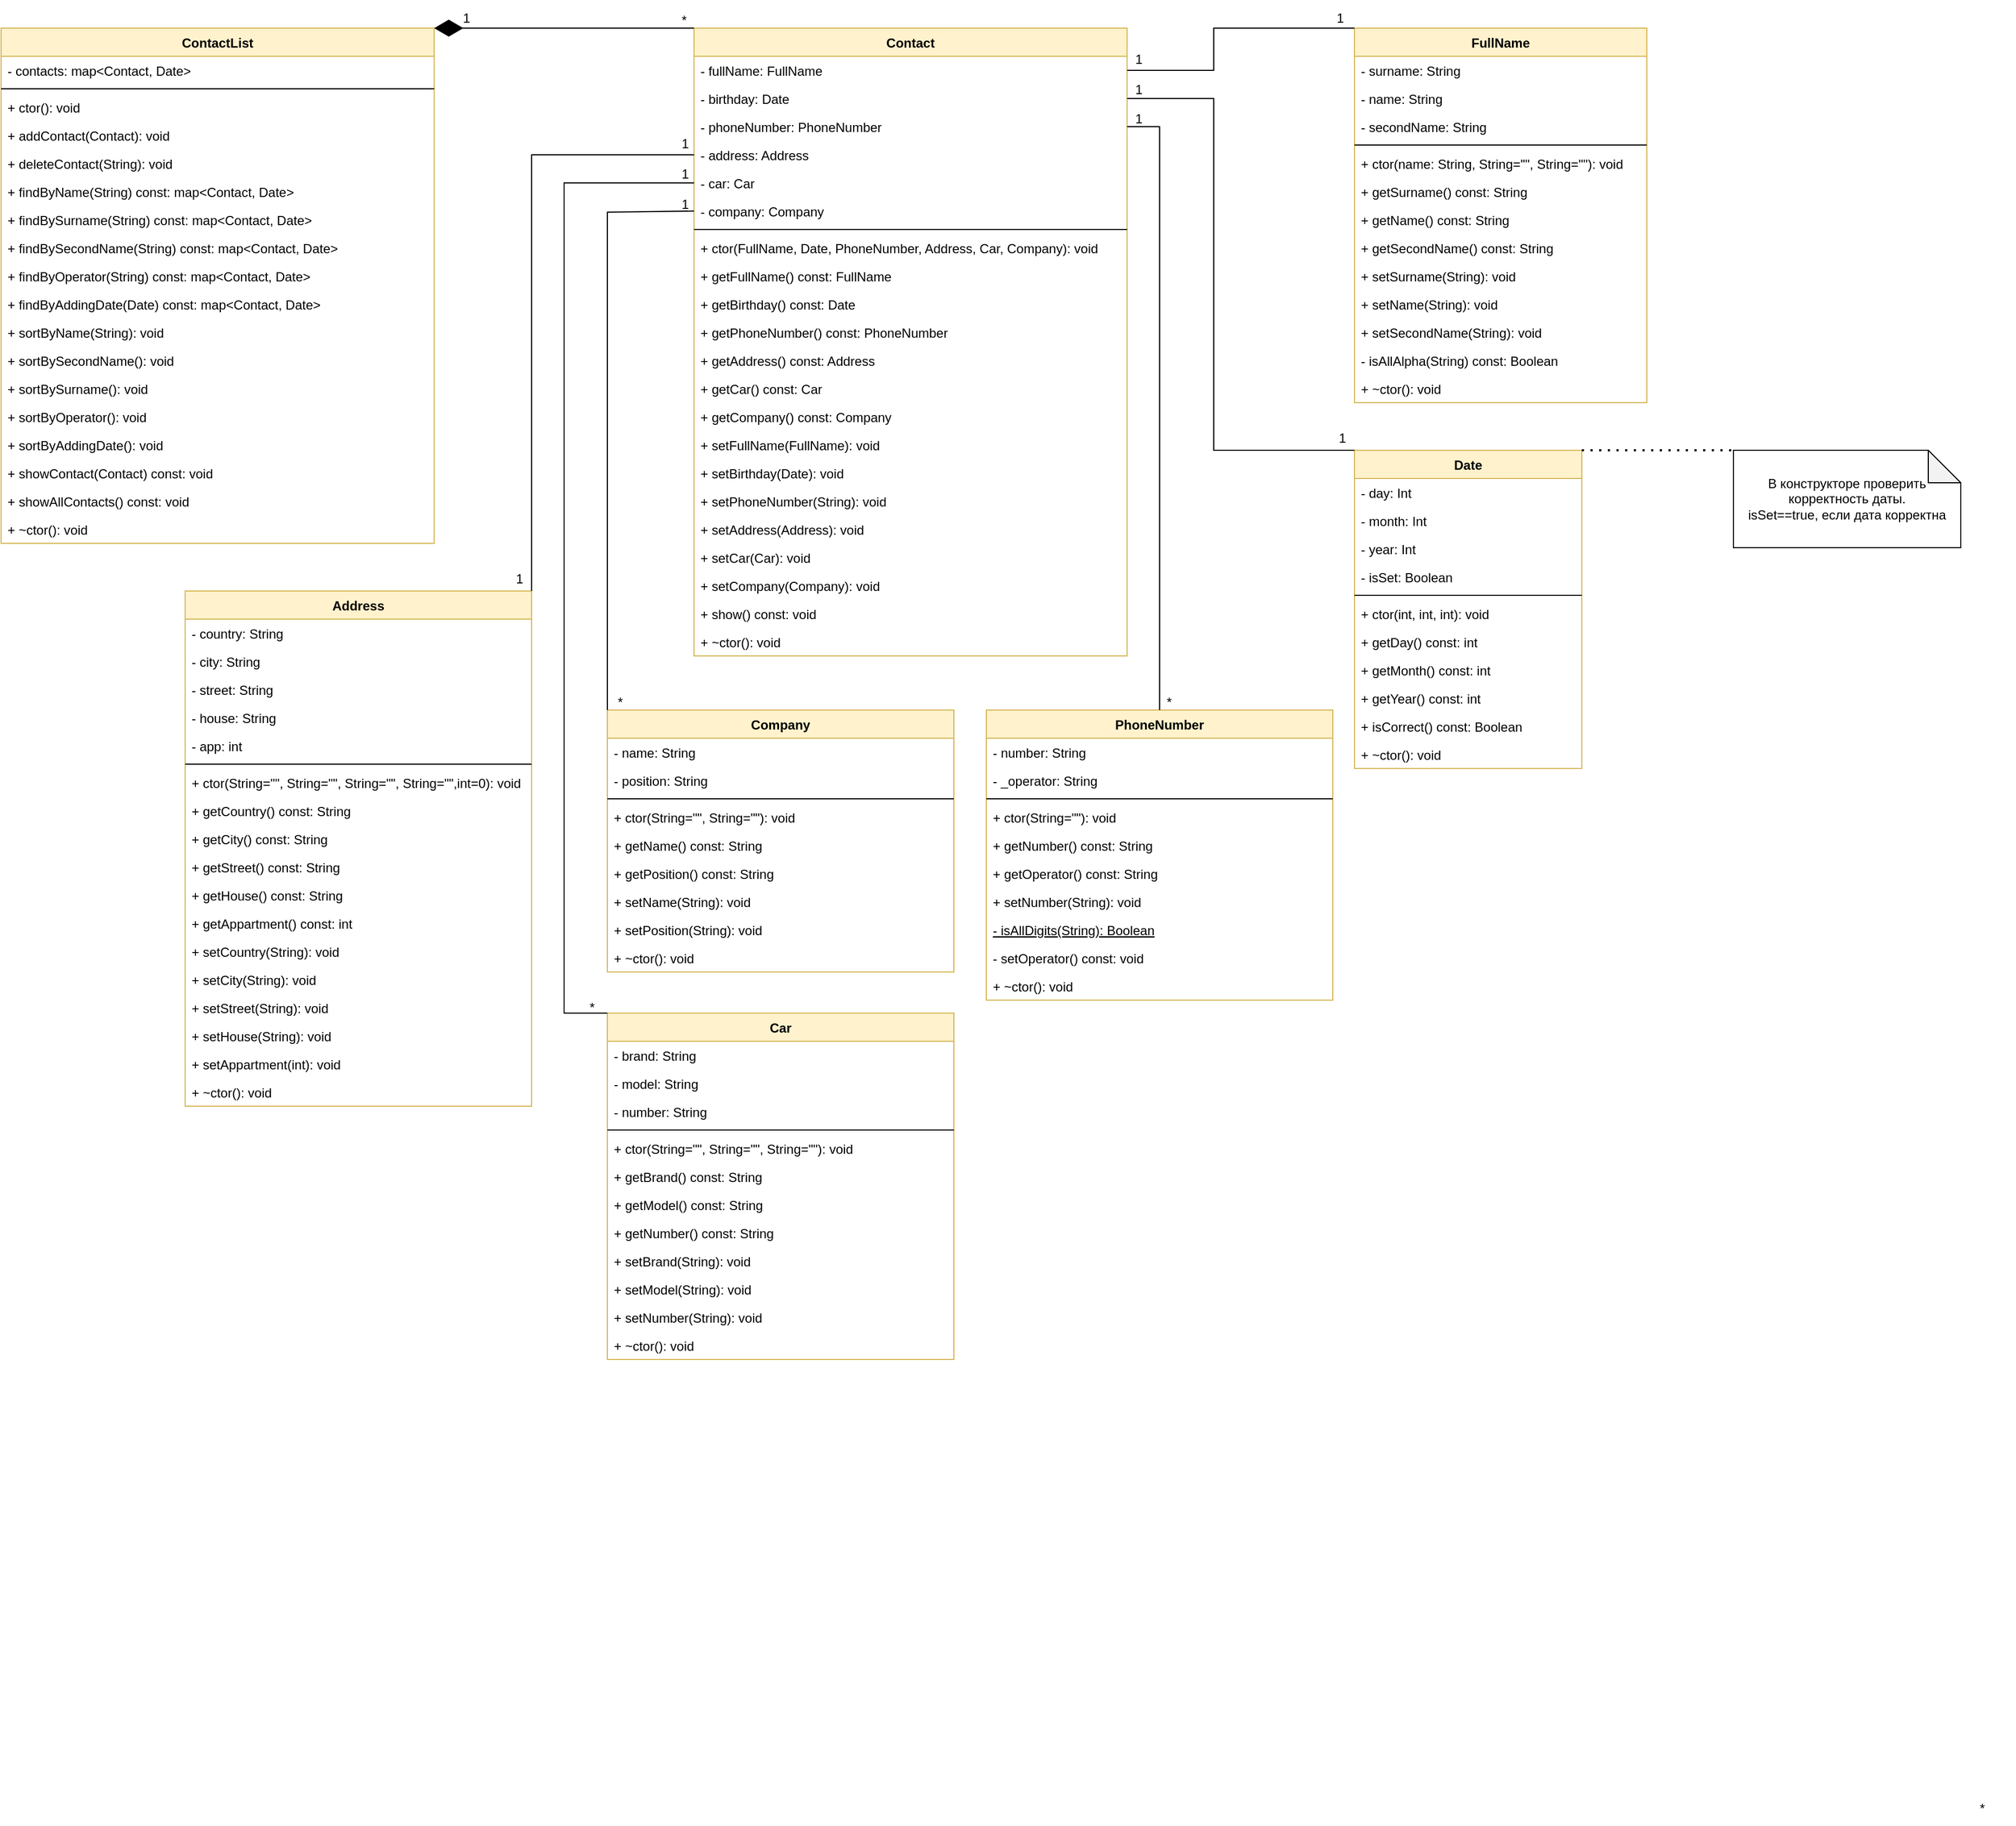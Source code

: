 <mxfile version="17.1.3" type="device"><diagram id="3oSonC_ndpry2QAi1ZQ0" name="Page-1"><mxGraphModel dx="1580" dy="882" grid="1" gridSize="10" guides="1" tooltips="1" connect="1" arrows="1" fold="1" page="1" pageScale="1" pageWidth="827" pageHeight="1169" math="0" shadow="0"><root><mxCell id="0"/><mxCell id="1" parent="0"/><mxCell id="9sFVaHlO5E-RpZIm1r6L-1" value="FullName" style="swimlane;fontStyle=1;align=center;verticalAlign=top;childLayout=stackLayout;horizontal=1;startSize=26;horizontalStack=0;resizeParent=1;resizeParentMax=0;resizeLast=0;collapsible=1;marginBottom=0;fillColor=#fff2cc;strokeColor=#d6b656;" vertex="1" parent="1"><mxGeometry x="1330" y="40" width="270" height="346" as="geometry"/></mxCell><mxCell id="9sFVaHlO5E-RpZIm1r6L-2" value="- surname: String" style="text;strokeColor=none;fillColor=none;align=left;verticalAlign=top;spacingLeft=4;spacingRight=4;overflow=hidden;rotatable=0;points=[[0,0.5],[1,0.5]];portConstraint=eastwest;" vertex="1" parent="9sFVaHlO5E-RpZIm1r6L-1"><mxGeometry y="26" width="270" height="26" as="geometry"/></mxCell><mxCell id="9sFVaHlO5E-RpZIm1r6L-5" value="- name: String" style="text;strokeColor=none;fillColor=none;align=left;verticalAlign=top;spacingLeft=4;spacingRight=4;overflow=hidden;rotatable=0;points=[[0,0.5],[1,0.5]];portConstraint=eastwest;" vertex="1" parent="9sFVaHlO5E-RpZIm1r6L-1"><mxGeometry y="52" width="270" height="26" as="geometry"/></mxCell><mxCell id="9sFVaHlO5E-RpZIm1r6L-6" value="- secondName: String" style="text;strokeColor=none;fillColor=none;align=left;verticalAlign=top;spacingLeft=4;spacingRight=4;overflow=hidden;rotatable=0;points=[[0,0.5],[1,0.5]];portConstraint=eastwest;" vertex="1" parent="9sFVaHlO5E-RpZIm1r6L-1"><mxGeometry y="78" width="270" height="26" as="geometry"/></mxCell><mxCell id="9sFVaHlO5E-RpZIm1r6L-3" value="" style="line;strokeWidth=1;fillColor=none;align=left;verticalAlign=middle;spacingTop=-1;spacingLeft=3;spacingRight=3;rotatable=0;labelPosition=right;points=[];portConstraint=eastwest;" vertex="1" parent="9sFVaHlO5E-RpZIm1r6L-1"><mxGeometry y="104" width="270" height="8" as="geometry"/></mxCell><mxCell id="9sFVaHlO5E-RpZIm1r6L-7" value="+ ctor(name: String, String=&quot;&quot;, String=&quot;&quot;): void" style="text;strokeColor=none;fillColor=none;align=left;verticalAlign=top;spacingLeft=4;spacingRight=4;overflow=hidden;rotatable=0;points=[[0,0.5],[1,0.5]];portConstraint=eastwest;" vertex="1" parent="9sFVaHlO5E-RpZIm1r6L-1"><mxGeometry y="112" width="270" height="26" as="geometry"/></mxCell><mxCell id="9sFVaHlO5E-RpZIm1r6L-10" value="+ getSurname() const: String" style="text;strokeColor=none;fillColor=none;align=left;verticalAlign=top;spacingLeft=4;spacingRight=4;overflow=hidden;rotatable=0;points=[[0,0.5],[1,0.5]];portConstraint=eastwest;" vertex="1" parent="9sFVaHlO5E-RpZIm1r6L-1"><mxGeometry y="138" width="270" height="26" as="geometry"/></mxCell><mxCell id="9sFVaHlO5E-RpZIm1r6L-12" value="+ getName() const: String" style="text;strokeColor=none;fillColor=none;align=left;verticalAlign=top;spacingLeft=4;spacingRight=4;overflow=hidden;rotatable=0;points=[[0,0.5],[1,0.5]];portConstraint=eastwest;" vertex="1" parent="9sFVaHlO5E-RpZIm1r6L-1"><mxGeometry y="164" width="270" height="26" as="geometry"/></mxCell><mxCell id="9sFVaHlO5E-RpZIm1r6L-11" value="+ getSecondName() const: String" style="text;strokeColor=none;fillColor=none;align=left;verticalAlign=top;spacingLeft=4;spacingRight=4;overflow=hidden;rotatable=0;points=[[0,0.5],[1,0.5]];portConstraint=eastwest;" vertex="1" parent="9sFVaHlO5E-RpZIm1r6L-1"><mxGeometry y="190" width="270" height="26" as="geometry"/></mxCell><mxCell id="9sFVaHlO5E-RpZIm1r6L-13" value="+ setSurname(String): void" style="text;strokeColor=none;fillColor=none;align=left;verticalAlign=top;spacingLeft=4;spacingRight=4;overflow=hidden;rotatable=0;points=[[0,0.5],[1,0.5]];portConstraint=eastwest;" vertex="1" parent="9sFVaHlO5E-RpZIm1r6L-1"><mxGeometry y="216" width="270" height="26" as="geometry"/></mxCell><mxCell id="9sFVaHlO5E-RpZIm1r6L-15" value="+ setName(String): void" style="text;strokeColor=none;fillColor=none;align=left;verticalAlign=top;spacingLeft=4;spacingRight=4;overflow=hidden;rotatable=0;points=[[0,0.5],[1,0.5]];portConstraint=eastwest;" vertex="1" parent="9sFVaHlO5E-RpZIm1r6L-1"><mxGeometry y="242" width="270" height="26" as="geometry"/></mxCell><mxCell id="9sFVaHlO5E-RpZIm1r6L-16" value="+ setSecondName(String): void" style="text;strokeColor=none;fillColor=none;align=left;verticalAlign=top;spacingLeft=4;spacingRight=4;overflow=hidden;rotatable=0;points=[[0,0.5],[1,0.5]];portConstraint=eastwest;" vertex="1" parent="9sFVaHlO5E-RpZIm1r6L-1"><mxGeometry y="268" width="270" height="26" as="geometry"/></mxCell><mxCell id="9sFVaHlO5E-RpZIm1r6L-18" value="- isAllAlpha(String) const: Boolean" style="text;strokeColor=none;fillColor=none;align=left;verticalAlign=top;spacingLeft=4;spacingRight=4;overflow=hidden;rotatable=0;points=[[0,0.5],[1,0.5]];portConstraint=eastwest;" vertex="1" parent="9sFVaHlO5E-RpZIm1r6L-1"><mxGeometry y="294" width="270" height="26" as="geometry"/></mxCell><mxCell id="9sFVaHlO5E-RpZIm1r6L-9" value="+ ~ctor(): void" style="text;strokeColor=none;fillColor=none;align=left;verticalAlign=top;spacingLeft=4;spacingRight=4;overflow=hidden;rotatable=0;points=[[0,0.5],[1,0.5]];portConstraint=eastwest;" vertex="1" parent="9sFVaHlO5E-RpZIm1r6L-1"><mxGeometry y="320" width="270" height="26" as="geometry"/></mxCell><mxCell id="9sFVaHlO5E-RpZIm1r6L-20" value="Date" style="swimlane;fontStyle=1;align=center;verticalAlign=top;childLayout=stackLayout;horizontal=1;startSize=26;horizontalStack=0;resizeParent=1;resizeParentMax=0;resizeLast=0;collapsible=1;marginBottom=0;fillColor=#fff2cc;strokeColor=#d6b656;" vertex="1" parent="1"><mxGeometry x="1330" y="430" width="210" height="294" as="geometry"/></mxCell><mxCell id="9sFVaHlO5E-RpZIm1r6L-21" value="- day: Int" style="text;strokeColor=none;fillColor=none;align=left;verticalAlign=top;spacingLeft=4;spacingRight=4;overflow=hidden;rotatable=0;points=[[0,0.5],[1,0.5]];portConstraint=eastwest;" vertex="1" parent="9sFVaHlO5E-RpZIm1r6L-20"><mxGeometry y="26" width="210" height="26" as="geometry"/></mxCell><mxCell id="9sFVaHlO5E-RpZIm1r6L-36" value="- month: Int" style="text;strokeColor=none;fillColor=none;align=left;verticalAlign=top;spacingLeft=4;spacingRight=4;overflow=hidden;rotatable=0;points=[[0,0.5],[1,0.5]];portConstraint=eastwest;" vertex="1" parent="9sFVaHlO5E-RpZIm1r6L-20"><mxGeometry y="52" width="210" height="26" as="geometry"/></mxCell><mxCell id="9sFVaHlO5E-RpZIm1r6L-37" value="- year: Int" style="text;strokeColor=none;fillColor=none;align=left;verticalAlign=top;spacingLeft=4;spacingRight=4;overflow=hidden;rotatable=0;points=[[0,0.5],[1,0.5]];portConstraint=eastwest;" vertex="1" parent="9sFVaHlO5E-RpZIm1r6L-20"><mxGeometry y="78" width="210" height="26" as="geometry"/></mxCell><mxCell id="9sFVaHlO5E-RpZIm1r6L-215" value="- isSet: Boolean" style="text;strokeColor=none;fillColor=none;align=left;verticalAlign=top;spacingLeft=4;spacingRight=4;overflow=hidden;rotatable=0;points=[[0,0.5],[1,0.5]];portConstraint=eastwest;" vertex="1" parent="9sFVaHlO5E-RpZIm1r6L-20"><mxGeometry y="104" width="210" height="26" as="geometry"/></mxCell><mxCell id="9sFVaHlO5E-RpZIm1r6L-24" value="" style="line;strokeWidth=1;fillColor=none;align=left;verticalAlign=middle;spacingTop=-1;spacingLeft=3;spacingRight=3;rotatable=0;labelPosition=right;points=[];portConstraint=eastwest;" vertex="1" parent="9sFVaHlO5E-RpZIm1r6L-20"><mxGeometry y="130" width="210" height="8" as="geometry"/></mxCell><mxCell id="9sFVaHlO5E-RpZIm1r6L-27" value="+ ctor(int, int, int): void" style="text;strokeColor=none;fillColor=none;align=left;verticalAlign=top;spacingLeft=4;spacingRight=4;overflow=hidden;rotatable=0;points=[[0,0.5],[1,0.5]];portConstraint=eastwest;" vertex="1" parent="9sFVaHlO5E-RpZIm1r6L-20"><mxGeometry y="138" width="210" height="26" as="geometry"/></mxCell><mxCell id="9sFVaHlO5E-RpZIm1r6L-28" value="+ getDay() const: int" style="text;strokeColor=none;fillColor=none;align=left;verticalAlign=top;spacingLeft=4;spacingRight=4;overflow=hidden;rotatable=0;points=[[0,0.5],[1,0.5]];portConstraint=eastwest;" vertex="1" parent="9sFVaHlO5E-RpZIm1r6L-20"><mxGeometry y="164" width="210" height="26" as="geometry"/></mxCell><mxCell id="9sFVaHlO5E-RpZIm1r6L-29" value="+ getMonth() const: int" style="text;strokeColor=none;fillColor=none;align=left;verticalAlign=top;spacingLeft=4;spacingRight=4;overflow=hidden;rotatable=0;points=[[0,0.5],[1,0.5]];portConstraint=eastwest;" vertex="1" parent="9sFVaHlO5E-RpZIm1r6L-20"><mxGeometry y="190" width="210" height="26" as="geometry"/></mxCell><mxCell id="9sFVaHlO5E-RpZIm1r6L-40" value="+ getYear() const: int" style="text;strokeColor=none;fillColor=none;align=left;verticalAlign=top;spacingLeft=4;spacingRight=4;overflow=hidden;rotatable=0;points=[[0,0.5],[1,0.5]];portConstraint=eastwest;" vertex="1" parent="9sFVaHlO5E-RpZIm1r6L-20"><mxGeometry y="216" width="210" height="26" as="geometry"/></mxCell><mxCell id="9sFVaHlO5E-RpZIm1r6L-30" value="+ isCorrect() const: Boolean" style="text;strokeColor=none;fillColor=none;align=left;verticalAlign=top;spacingLeft=4;spacingRight=4;overflow=hidden;rotatable=0;points=[[0,0.5],[1,0.5]];portConstraint=eastwest;" vertex="1" parent="9sFVaHlO5E-RpZIm1r6L-20"><mxGeometry y="242" width="210" height="26" as="geometry"/></mxCell><mxCell id="9sFVaHlO5E-RpZIm1r6L-35" value="+ ~ctor(): void" style="text;strokeColor=none;fillColor=none;align=left;verticalAlign=top;spacingLeft=4;spacingRight=4;overflow=hidden;rotatable=0;points=[[0,0.5],[1,0.5]];portConstraint=eastwest;" vertex="1" parent="9sFVaHlO5E-RpZIm1r6L-20"><mxGeometry y="268" width="210" height="26" as="geometry"/></mxCell><mxCell id="9sFVaHlO5E-RpZIm1r6L-54" value="Address" style="swimlane;fontStyle=1;align=center;verticalAlign=top;childLayout=stackLayout;horizontal=1;startSize=26;horizontalStack=0;resizeParent=1;resizeParentMax=0;resizeLast=0;collapsible=1;marginBottom=0;fillColor=#fff2cc;strokeColor=#d6b656;" vertex="1" parent="1"><mxGeometry x="250" y="560" width="320" height="476" as="geometry"/></mxCell><mxCell id="9sFVaHlO5E-RpZIm1r6L-55" value="- country: String" style="text;strokeColor=none;fillColor=none;align=left;verticalAlign=top;spacingLeft=4;spacingRight=4;overflow=hidden;rotatable=0;points=[[0,0.5],[1,0.5]];portConstraint=eastwest;" vertex="1" parent="9sFVaHlO5E-RpZIm1r6L-54"><mxGeometry y="26" width="320" height="26" as="geometry"/></mxCell><mxCell id="9sFVaHlO5E-RpZIm1r6L-56" value="- city: String" style="text;strokeColor=none;fillColor=none;align=left;verticalAlign=top;spacingLeft=4;spacingRight=4;overflow=hidden;rotatable=0;points=[[0,0.5],[1,0.5]];portConstraint=eastwest;" vertex="1" parent="9sFVaHlO5E-RpZIm1r6L-54"><mxGeometry y="52" width="320" height="26" as="geometry"/></mxCell><mxCell id="9sFVaHlO5E-RpZIm1r6L-57" value="- street: String" style="text;strokeColor=none;fillColor=none;align=left;verticalAlign=top;spacingLeft=4;spacingRight=4;overflow=hidden;rotatable=0;points=[[0,0.5],[1,0.5]];portConstraint=eastwest;" vertex="1" parent="9sFVaHlO5E-RpZIm1r6L-54"><mxGeometry y="78" width="320" height="26" as="geometry"/></mxCell><mxCell id="9sFVaHlO5E-RpZIm1r6L-70" value="- house: String" style="text;strokeColor=none;fillColor=none;align=left;verticalAlign=top;spacingLeft=4;spacingRight=4;overflow=hidden;rotatable=0;points=[[0,0.5],[1,0.5]];portConstraint=eastwest;" vertex="1" parent="9sFVaHlO5E-RpZIm1r6L-54"><mxGeometry y="104" width="320" height="26" as="geometry"/></mxCell><mxCell id="9sFVaHlO5E-RpZIm1r6L-71" value="- app: int" style="text;strokeColor=none;fillColor=none;align=left;verticalAlign=top;spacingLeft=4;spacingRight=4;overflow=hidden;rotatable=0;points=[[0,0.5],[1,0.5]];portConstraint=eastwest;" vertex="1" parent="9sFVaHlO5E-RpZIm1r6L-54"><mxGeometry y="130" width="320" height="26" as="geometry"/></mxCell><mxCell id="9sFVaHlO5E-RpZIm1r6L-58" value="" style="line;strokeWidth=1;fillColor=none;align=left;verticalAlign=middle;spacingTop=-1;spacingLeft=3;spacingRight=3;rotatable=0;labelPosition=right;points=[];portConstraint=eastwest;" vertex="1" parent="9sFVaHlO5E-RpZIm1r6L-54"><mxGeometry y="156" width="320" height="8" as="geometry"/></mxCell><mxCell id="9sFVaHlO5E-RpZIm1r6L-61" value="+ ctor(String=&quot;&quot;, String=&quot;&quot;, String=&quot;&quot;, String=&quot;&quot;,int=0): void" style="text;strokeColor=none;fillColor=none;align=left;verticalAlign=top;spacingLeft=4;spacingRight=4;overflow=hidden;rotatable=0;points=[[0,0.5],[1,0.5]];portConstraint=eastwest;" vertex="1" parent="9sFVaHlO5E-RpZIm1r6L-54"><mxGeometry y="164" width="320" height="26" as="geometry"/></mxCell><mxCell id="9sFVaHlO5E-RpZIm1r6L-62" value="+ getCountry() const: String" style="text;strokeColor=none;fillColor=none;align=left;verticalAlign=top;spacingLeft=4;spacingRight=4;overflow=hidden;rotatable=0;points=[[0,0.5],[1,0.5]];portConstraint=eastwest;" vertex="1" parent="9sFVaHlO5E-RpZIm1r6L-54"><mxGeometry y="190" width="320" height="26" as="geometry"/></mxCell><mxCell id="9sFVaHlO5E-RpZIm1r6L-63" value="+ getCity() const: String" style="text;strokeColor=none;fillColor=none;align=left;verticalAlign=top;spacingLeft=4;spacingRight=4;overflow=hidden;rotatable=0;points=[[0,0.5],[1,0.5]];portConstraint=eastwest;" vertex="1" parent="9sFVaHlO5E-RpZIm1r6L-54"><mxGeometry y="216" width="320" height="26" as="geometry"/></mxCell><mxCell id="9sFVaHlO5E-RpZIm1r6L-64" value="+ getStreet() const: String" style="text;strokeColor=none;fillColor=none;align=left;verticalAlign=top;spacingLeft=4;spacingRight=4;overflow=hidden;rotatable=0;points=[[0,0.5],[1,0.5]];portConstraint=eastwest;" vertex="1" parent="9sFVaHlO5E-RpZIm1r6L-54"><mxGeometry y="242" width="320" height="26" as="geometry"/></mxCell><mxCell id="9sFVaHlO5E-RpZIm1r6L-72" value="+ getHouse() const: String" style="text;strokeColor=none;fillColor=none;align=left;verticalAlign=top;spacingLeft=4;spacingRight=4;overflow=hidden;rotatable=0;points=[[0,0.5],[1,0.5]];portConstraint=eastwest;" vertex="1" parent="9sFVaHlO5E-RpZIm1r6L-54"><mxGeometry y="268" width="320" height="26" as="geometry"/></mxCell><mxCell id="9sFVaHlO5E-RpZIm1r6L-73" value="+ getAppartment() const: int" style="text;strokeColor=none;fillColor=none;align=left;verticalAlign=top;spacingLeft=4;spacingRight=4;overflow=hidden;rotatable=0;points=[[0,0.5],[1,0.5]];portConstraint=eastwest;" vertex="1" parent="9sFVaHlO5E-RpZIm1r6L-54"><mxGeometry y="294" width="320" height="26" as="geometry"/></mxCell><mxCell id="9sFVaHlO5E-RpZIm1r6L-65" value="+ setCountry(String): void" style="text;strokeColor=none;fillColor=none;align=left;verticalAlign=top;spacingLeft=4;spacingRight=4;overflow=hidden;rotatable=0;points=[[0,0.5],[1,0.5]];portConstraint=eastwest;" vertex="1" parent="9sFVaHlO5E-RpZIm1r6L-54"><mxGeometry y="320" width="320" height="26" as="geometry"/></mxCell><mxCell id="9sFVaHlO5E-RpZIm1r6L-66" value="+ setCity(String): void" style="text;strokeColor=none;fillColor=none;align=left;verticalAlign=top;spacingLeft=4;spacingRight=4;overflow=hidden;rotatable=0;points=[[0,0.5],[1,0.5]];portConstraint=eastwest;" vertex="1" parent="9sFVaHlO5E-RpZIm1r6L-54"><mxGeometry y="346" width="320" height="26" as="geometry"/></mxCell><mxCell id="9sFVaHlO5E-RpZIm1r6L-67" value="+ setStreet(String): void" style="text;strokeColor=none;fillColor=none;align=left;verticalAlign=top;spacingLeft=4;spacingRight=4;overflow=hidden;rotatable=0;points=[[0,0.5],[1,0.5]];portConstraint=eastwest;" vertex="1" parent="9sFVaHlO5E-RpZIm1r6L-54"><mxGeometry y="372" width="320" height="26" as="geometry"/></mxCell><mxCell id="9sFVaHlO5E-RpZIm1r6L-74" value="+ setHouse(String): void" style="text;strokeColor=none;fillColor=none;align=left;verticalAlign=top;spacingLeft=4;spacingRight=4;overflow=hidden;rotatable=0;points=[[0,0.5],[1,0.5]];portConstraint=eastwest;" vertex="1" parent="9sFVaHlO5E-RpZIm1r6L-54"><mxGeometry y="398" width="320" height="26" as="geometry"/></mxCell><mxCell id="9sFVaHlO5E-RpZIm1r6L-75" value="+ setAppartment(int): void" style="text;strokeColor=none;fillColor=none;align=left;verticalAlign=top;spacingLeft=4;spacingRight=4;overflow=hidden;rotatable=0;points=[[0,0.5],[1,0.5]];portConstraint=eastwest;" vertex="1" parent="9sFVaHlO5E-RpZIm1r6L-54"><mxGeometry y="424" width="320" height="26" as="geometry"/></mxCell><mxCell id="9sFVaHlO5E-RpZIm1r6L-69" value="+ ~ctor(): void" style="text;strokeColor=none;fillColor=none;align=left;verticalAlign=top;spacingLeft=4;spacingRight=4;overflow=hidden;rotatable=0;points=[[0,0.5],[1,0.5]];portConstraint=eastwest;" vertex="1" parent="9sFVaHlO5E-RpZIm1r6L-54"><mxGeometry y="450" width="320" height="26" as="geometry"/></mxCell><mxCell id="9sFVaHlO5E-RpZIm1r6L-76" value="PhoneNumber" style="swimlane;fontStyle=1;align=center;verticalAlign=top;childLayout=stackLayout;horizontal=1;startSize=26;horizontalStack=0;resizeParent=1;resizeParentMax=0;resizeLast=0;collapsible=1;marginBottom=0;fillColor=#fff2cc;strokeColor=#d6b656;" vertex="1" parent="1"><mxGeometry x="990" y="670" width="320" height="268" as="geometry"/></mxCell><mxCell id="9sFVaHlO5E-RpZIm1r6L-80" value="- number: String" style="text;strokeColor=none;fillColor=none;align=left;verticalAlign=top;spacingLeft=4;spacingRight=4;overflow=hidden;rotatable=0;points=[[0,0.5],[1,0.5]];portConstraint=eastwest;" vertex="1" parent="9sFVaHlO5E-RpZIm1r6L-76"><mxGeometry y="26" width="320" height="26" as="geometry"/></mxCell><mxCell id="9sFVaHlO5E-RpZIm1r6L-81" value="- _operator: String" style="text;strokeColor=none;fillColor=none;align=left;verticalAlign=top;spacingLeft=4;spacingRight=4;overflow=hidden;rotatable=0;points=[[0,0.5],[1,0.5]];portConstraint=eastwest;" vertex="1" parent="9sFVaHlO5E-RpZIm1r6L-76"><mxGeometry y="52" width="320" height="26" as="geometry"/></mxCell><mxCell id="9sFVaHlO5E-RpZIm1r6L-82" value="" style="line;strokeWidth=1;fillColor=none;align=left;verticalAlign=middle;spacingTop=-1;spacingLeft=3;spacingRight=3;rotatable=0;labelPosition=right;points=[];portConstraint=eastwest;" vertex="1" parent="9sFVaHlO5E-RpZIm1r6L-76"><mxGeometry y="78" width="320" height="8" as="geometry"/></mxCell><mxCell id="9sFVaHlO5E-RpZIm1r6L-83" value="+ ctor(String=&quot;&quot;): void" style="text;strokeColor=none;fillColor=none;align=left;verticalAlign=top;spacingLeft=4;spacingRight=4;overflow=hidden;rotatable=0;points=[[0,0.5],[1,0.5]];portConstraint=eastwest;" vertex="1" parent="9sFVaHlO5E-RpZIm1r6L-76"><mxGeometry y="86" width="320" height="26" as="geometry"/></mxCell><mxCell id="9sFVaHlO5E-RpZIm1r6L-84" value="+ getNumber() const: String" style="text;strokeColor=none;fillColor=none;align=left;verticalAlign=top;spacingLeft=4;spacingRight=4;overflow=hidden;rotatable=0;points=[[0,0.5],[1,0.5]];portConstraint=eastwest;" vertex="1" parent="9sFVaHlO5E-RpZIm1r6L-76"><mxGeometry y="112" width="320" height="26" as="geometry"/></mxCell><mxCell id="9sFVaHlO5E-RpZIm1r6L-85" value="+ getOperator() const: String" style="text;strokeColor=none;fillColor=none;align=left;verticalAlign=top;spacingLeft=4;spacingRight=4;overflow=hidden;rotatable=0;points=[[0,0.5],[1,0.5]];portConstraint=eastwest;" vertex="1" parent="9sFVaHlO5E-RpZIm1r6L-76"><mxGeometry y="138" width="320" height="26" as="geometry"/></mxCell><mxCell id="9sFVaHlO5E-RpZIm1r6L-89" value="+ setNumber(String): void" style="text;strokeColor=none;fillColor=none;align=left;verticalAlign=top;spacingLeft=4;spacingRight=4;overflow=hidden;rotatable=0;points=[[0,0.5],[1,0.5]];portConstraint=eastwest;" vertex="1" parent="9sFVaHlO5E-RpZIm1r6L-76"><mxGeometry y="164" width="320" height="26" as="geometry"/></mxCell><mxCell id="9sFVaHlO5E-RpZIm1r6L-95" value="- isAllDigits(String): Boolean" style="text;strokeColor=none;fillColor=none;align=left;verticalAlign=top;spacingLeft=4;spacingRight=4;overflow=hidden;rotatable=0;points=[[0,0.5],[1,0.5]];portConstraint=eastwest;fontStyle=4" vertex="1" parent="9sFVaHlO5E-RpZIm1r6L-76"><mxGeometry y="190" width="320" height="26" as="geometry"/></mxCell><mxCell id="9sFVaHlO5E-RpZIm1r6L-216" value="- setOperator() const: void" style="text;strokeColor=none;fillColor=none;align=left;verticalAlign=top;spacingLeft=4;spacingRight=4;overflow=hidden;rotatable=0;points=[[0,0.5],[1,0.5]];portConstraint=eastwest;fontStyle=0" vertex="1" parent="9sFVaHlO5E-RpZIm1r6L-76"><mxGeometry y="216" width="320" height="26" as="geometry"/></mxCell><mxCell id="9sFVaHlO5E-RpZIm1r6L-94" value="+ ~ctor(): void" style="text;strokeColor=none;fillColor=none;align=left;verticalAlign=top;spacingLeft=4;spacingRight=4;overflow=hidden;rotatable=0;points=[[0,0.5],[1,0.5]];portConstraint=eastwest;" vertex="1" parent="9sFVaHlO5E-RpZIm1r6L-76"><mxGeometry y="242" width="320" height="26" as="geometry"/></mxCell><mxCell id="9sFVaHlO5E-RpZIm1r6L-96" value="Car" style="swimlane;fontStyle=1;align=center;verticalAlign=top;childLayout=stackLayout;horizontal=1;startSize=26;horizontalStack=0;resizeParent=1;resizeParentMax=0;resizeLast=0;collapsible=1;marginBottom=0;fillColor=#fff2cc;strokeColor=#d6b656;" vertex="1" parent="1"><mxGeometry x="640" y="950" width="320" height="320" as="geometry"/></mxCell><mxCell id="9sFVaHlO5E-RpZIm1r6L-97" value="- brand: String" style="text;strokeColor=none;fillColor=none;align=left;verticalAlign=top;spacingLeft=4;spacingRight=4;overflow=hidden;rotatable=0;points=[[0,0.5],[1,0.5]];portConstraint=eastwest;" vertex="1" parent="9sFVaHlO5E-RpZIm1r6L-96"><mxGeometry y="26" width="320" height="26" as="geometry"/></mxCell><mxCell id="9sFVaHlO5E-RpZIm1r6L-98" value="- model: String" style="text;strokeColor=none;fillColor=none;align=left;verticalAlign=top;spacingLeft=4;spacingRight=4;overflow=hidden;rotatable=0;points=[[0,0.5],[1,0.5]];portConstraint=eastwest;" vertex="1" parent="9sFVaHlO5E-RpZIm1r6L-96"><mxGeometry y="52" width="320" height="26" as="geometry"/></mxCell><mxCell id="9sFVaHlO5E-RpZIm1r6L-99" value="- number: String" style="text;strokeColor=none;fillColor=none;align=left;verticalAlign=top;spacingLeft=4;spacingRight=4;overflow=hidden;rotatable=0;points=[[0,0.5],[1,0.5]];portConstraint=eastwest;" vertex="1" parent="9sFVaHlO5E-RpZIm1r6L-96"><mxGeometry y="78" width="320" height="26" as="geometry"/></mxCell><mxCell id="9sFVaHlO5E-RpZIm1r6L-102" value="" style="line;strokeWidth=1;fillColor=none;align=left;verticalAlign=middle;spacingTop=-1;spacingLeft=3;spacingRight=3;rotatable=0;labelPosition=right;points=[];portConstraint=eastwest;" vertex="1" parent="9sFVaHlO5E-RpZIm1r6L-96"><mxGeometry y="104" width="320" height="8" as="geometry"/></mxCell><mxCell id="9sFVaHlO5E-RpZIm1r6L-103" value="+ ctor(String=&quot;&quot;, String=&quot;&quot;, String=&quot;&quot;): void" style="text;strokeColor=none;fillColor=none;align=left;verticalAlign=top;spacingLeft=4;spacingRight=4;overflow=hidden;rotatable=0;points=[[0,0.5],[1,0.5]];portConstraint=eastwest;" vertex="1" parent="9sFVaHlO5E-RpZIm1r6L-96"><mxGeometry y="112" width="320" height="26" as="geometry"/></mxCell><mxCell id="9sFVaHlO5E-RpZIm1r6L-104" value="+ getBrand() const: String" style="text;strokeColor=none;fillColor=none;align=left;verticalAlign=top;spacingLeft=4;spacingRight=4;overflow=hidden;rotatable=0;points=[[0,0.5],[1,0.5]];portConstraint=eastwest;" vertex="1" parent="9sFVaHlO5E-RpZIm1r6L-96"><mxGeometry y="138" width="320" height="26" as="geometry"/></mxCell><mxCell id="9sFVaHlO5E-RpZIm1r6L-105" value="+ getModel() const: String" style="text;strokeColor=none;fillColor=none;align=left;verticalAlign=top;spacingLeft=4;spacingRight=4;overflow=hidden;rotatable=0;points=[[0,0.5],[1,0.5]];portConstraint=eastwest;" vertex="1" parent="9sFVaHlO5E-RpZIm1r6L-96"><mxGeometry y="164" width="320" height="26" as="geometry"/></mxCell><mxCell id="9sFVaHlO5E-RpZIm1r6L-106" value="+ getNumber() const: String" style="text;strokeColor=none;fillColor=none;align=left;verticalAlign=top;spacingLeft=4;spacingRight=4;overflow=hidden;rotatable=0;points=[[0,0.5],[1,0.5]];portConstraint=eastwest;" vertex="1" parent="9sFVaHlO5E-RpZIm1r6L-96"><mxGeometry y="190" width="320" height="26" as="geometry"/></mxCell><mxCell id="9sFVaHlO5E-RpZIm1r6L-109" value="+ setBrand(String): void" style="text;strokeColor=none;fillColor=none;align=left;verticalAlign=top;spacingLeft=4;spacingRight=4;overflow=hidden;rotatable=0;points=[[0,0.5],[1,0.5]];portConstraint=eastwest;" vertex="1" parent="9sFVaHlO5E-RpZIm1r6L-96"><mxGeometry y="216" width="320" height="26" as="geometry"/></mxCell><mxCell id="9sFVaHlO5E-RpZIm1r6L-110" value="+ setModel(String): void" style="text;strokeColor=none;fillColor=none;align=left;verticalAlign=top;spacingLeft=4;spacingRight=4;overflow=hidden;rotatable=0;points=[[0,0.5],[1,0.5]];portConstraint=eastwest;" vertex="1" parent="9sFVaHlO5E-RpZIm1r6L-96"><mxGeometry y="242" width="320" height="26" as="geometry"/></mxCell><mxCell id="9sFVaHlO5E-RpZIm1r6L-111" value="+ setNumber(String): void" style="text;strokeColor=none;fillColor=none;align=left;verticalAlign=top;spacingLeft=4;spacingRight=4;overflow=hidden;rotatable=0;points=[[0,0.5],[1,0.5]];portConstraint=eastwest;" vertex="1" parent="9sFVaHlO5E-RpZIm1r6L-96"><mxGeometry y="268" width="320" height="26" as="geometry"/></mxCell><mxCell id="9sFVaHlO5E-RpZIm1r6L-114" value="+ ~ctor(): void" style="text;strokeColor=none;fillColor=none;align=left;verticalAlign=top;spacingLeft=4;spacingRight=4;overflow=hidden;rotatable=0;points=[[0,0.5],[1,0.5]];portConstraint=eastwest;" vertex="1" parent="9sFVaHlO5E-RpZIm1r6L-96"><mxGeometry y="294" width="320" height="26" as="geometry"/></mxCell><mxCell id="9sFVaHlO5E-RpZIm1r6L-115" value="Company" style="swimlane;fontStyle=1;align=center;verticalAlign=top;childLayout=stackLayout;horizontal=1;startSize=26;horizontalStack=0;resizeParent=1;resizeParentMax=0;resizeLast=0;collapsible=1;marginBottom=0;fillColor=#fff2cc;strokeColor=#d6b656;" vertex="1" parent="1"><mxGeometry x="640" y="670" width="320" height="242" as="geometry"/></mxCell><mxCell id="9sFVaHlO5E-RpZIm1r6L-116" value="- name: String" style="text;strokeColor=none;fillColor=none;align=left;verticalAlign=top;spacingLeft=4;spacingRight=4;overflow=hidden;rotatable=0;points=[[0,0.5],[1,0.5]];portConstraint=eastwest;" vertex="1" parent="9sFVaHlO5E-RpZIm1r6L-115"><mxGeometry y="26" width="320" height="26" as="geometry"/></mxCell><mxCell id="9sFVaHlO5E-RpZIm1r6L-117" value="- position: String" style="text;strokeColor=none;fillColor=none;align=left;verticalAlign=top;spacingLeft=4;spacingRight=4;overflow=hidden;rotatable=0;points=[[0,0.5],[1,0.5]];portConstraint=eastwest;" vertex="1" parent="9sFVaHlO5E-RpZIm1r6L-115"><mxGeometry y="52" width="320" height="26" as="geometry"/></mxCell><mxCell id="9sFVaHlO5E-RpZIm1r6L-119" value="" style="line;strokeWidth=1;fillColor=none;align=left;verticalAlign=middle;spacingTop=-1;spacingLeft=3;spacingRight=3;rotatable=0;labelPosition=right;points=[];portConstraint=eastwest;" vertex="1" parent="9sFVaHlO5E-RpZIm1r6L-115"><mxGeometry y="78" width="320" height="8" as="geometry"/></mxCell><mxCell id="9sFVaHlO5E-RpZIm1r6L-120" value="+ ctor(String=&quot;&quot;, String=&quot;&quot;): void" style="text;strokeColor=none;fillColor=none;align=left;verticalAlign=top;spacingLeft=4;spacingRight=4;overflow=hidden;rotatable=0;points=[[0,0.5],[1,0.5]];portConstraint=eastwest;" vertex="1" parent="9sFVaHlO5E-RpZIm1r6L-115"><mxGeometry y="86" width="320" height="26" as="geometry"/></mxCell><mxCell id="9sFVaHlO5E-RpZIm1r6L-121" value="+ getName() const: String" style="text;strokeColor=none;fillColor=none;align=left;verticalAlign=top;spacingLeft=4;spacingRight=4;overflow=hidden;rotatable=0;points=[[0,0.5],[1,0.5]];portConstraint=eastwest;" vertex="1" parent="9sFVaHlO5E-RpZIm1r6L-115"><mxGeometry y="112" width="320" height="26" as="geometry"/></mxCell><mxCell id="9sFVaHlO5E-RpZIm1r6L-122" value="+ getPosition() const: String" style="text;strokeColor=none;fillColor=none;align=left;verticalAlign=top;spacingLeft=4;spacingRight=4;overflow=hidden;rotatable=0;points=[[0,0.5],[1,0.5]];portConstraint=eastwest;" vertex="1" parent="9sFVaHlO5E-RpZIm1r6L-115"><mxGeometry y="138" width="320" height="26" as="geometry"/></mxCell><mxCell id="9sFVaHlO5E-RpZIm1r6L-124" value="+ setName(String): void" style="text;strokeColor=none;fillColor=none;align=left;verticalAlign=top;spacingLeft=4;spacingRight=4;overflow=hidden;rotatable=0;points=[[0,0.5],[1,0.5]];portConstraint=eastwest;" vertex="1" parent="9sFVaHlO5E-RpZIm1r6L-115"><mxGeometry y="164" width="320" height="26" as="geometry"/></mxCell><mxCell id="9sFVaHlO5E-RpZIm1r6L-125" value="+ setPosition(String): void" style="text;strokeColor=none;fillColor=none;align=left;verticalAlign=top;spacingLeft=4;spacingRight=4;overflow=hidden;rotatable=0;points=[[0,0.5],[1,0.5]];portConstraint=eastwest;" vertex="1" parent="9sFVaHlO5E-RpZIm1r6L-115"><mxGeometry y="190" width="320" height="26" as="geometry"/></mxCell><mxCell id="9sFVaHlO5E-RpZIm1r6L-127" value="+ ~ctor(): void" style="text;strokeColor=none;fillColor=none;align=left;verticalAlign=top;spacingLeft=4;spacingRight=4;overflow=hidden;rotatable=0;points=[[0,0.5],[1,0.5]];portConstraint=eastwest;" vertex="1" parent="9sFVaHlO5E-RpZIm1r6L-115"><mxGeometry y="216" width="320" height="26" as="geometry"/></mxCell><mxCell id="9sFVaHlO5E-RpZIm1r6L-128" value="Contact" style="swimlane;fontStyle=1;align=center;verticalAlign=top;childLayout=stackLayout;horizontal=1;startSize=26;horizontalStack=0;resizeParent=1;resizeParentMax=0;resizeLast=0;collapsible=1;marginBottom=0;fillColor=#fff2cc;strokeColor=#d6b656;" vertex="1" parent="1"><mxGeometry x="720" y="40" width="400" height="580" as="geometry"/></mxCell><mxCell id="9sFVaHlO5E-RpZIm1r6L-129" value="- fullName: FullName" style="text;strokeColor=none;fillColor=none;align=left;verticalAlign=top;spacingLeft=4;spacingRight=4;overflow=hidden;rotatable=0;points=[[0,0.5],[1,0.5]];portConstraint=eastwest;" vertex="1" parent="9sFVaHlO5E-RpZIm1r6L-128"><mxGeometry y="26" width="400" height="26" as="geometry"/></mxCell><mxCell id="9sFVaHlO5E-RpZIm1r6L-130" value="- birthday: Date" style="text;strokeColor=none;fillColor=none;align=left;verticalAlign=top;spacingLeft=4;spacingRight=4;overflow=hidden;rotatable=0;points=[[0,0.5],[1,0.5]];portConstraint=eastwest;" vertex="1" parent="9sFVaHlO5E-RpZIm1r6L-128"><mxGeometry y="52" width="400" height="26" as="geometry"/></mxCell><mxCell id="9sFVaHlO5E-RpZIm1r6L-140" value="- phoneNumber: PhoneNumber" style="text;strokeColor=none;fillColor=none;align=left;verticalAlign=top;spacingLeft=4;spacingRight=4;overflow=hidden;rotatable=0;points=[[0,0.5],[1,0.5]];portConstraint=eastwest;" vertex="1" parent="9sFVaHlO5E-RpZIm1r6L-128"><mxGeometry y="78" width="400" height="26" as="geometry"/></mxCell><mxCell id="9sFVaHlO5E-RpZIm1r6L-138" value="- address: Address" style="text;strokeColor=none;fillColor=none;align=left;verticalAlign=top;spacingLeft=4;spacingRight=4;overflow=hidden;rotatable=0;points=[[0,0.5],[1,0.5]];portConstraint=eastwest;" vertex="1" parent="9sFVaHlO5E-RpZIm1r6L-128"><mxGeometry y="104" width="400" height="26" as="geometry"/></mxCell><mxCell id="9sFVaHlO5E-RpZIm1r6L-141" value="- car: Car" style="text;strokeColor=none;fillColor=none;align=left;verticalAlign=top;spacingLeft=4;spacingRight=4;overflow=hidden;rotatable=0;points=[[0,0.5],[1,0.5]];portConstraint=eastwest;" vertex="1" parent="9sFVaHlO5E-RpZIm1r6L-128"><mxGeometry y="130" width="400" height="26" as="geometry"/></mxCell><mxCell id="9sFVaHlO5E-RpZIm1r6L-142" value="- company: Company" style="text;strokeColor=none;fillColor=none;align=left;verticalAlign=top;spacingLeft=4;spacingRight=4;overflow=hidden;rotatable=0;points=[[0,0.5],[1,0.5]];portConstraint=eastwest;" vertex="1" parent="9sFVaHlO5E-RpZIm1r6L-128"><mxGeometry y="156" width="400" height="26" as="geometry"/></mxCell><mxCell id="9sFVaHlO5E-RpZIm1r6L-131" value="" style="line;strokeWidth=1;fillColor=none;align=left;verticalAlign=middle;spacingTop=-1;spacingLeft=3;spacingRight=3;rotatable=0;labelPosition=right;points=[];portConstraint=eastwest;" vertex="1" parent="9sFVaHlO5E-RpZIm1r6L-128"><mxGeometry y="182" width="400" height="8" as="geometry"/></mxCell><mxCell id="9sFVaHlO5E-RpZIm1r6L-132" value="+ ctor(FullName, Date, PhoneNumber, Address, Car, Company): void" style="text;strokeColor=none;fillColor=none;align=left;verticalAlign=top;spacingLeft=4;spacingRight=4;overflow=hidden;rotatable=0;points=[[0,0.5],[1,0.5]];portConstraint=eastwest;" vertex="1" parent="9sFVaHlO5E-RpZIm1r6L-128"><mxGeometry y="190" width="400" height="26" as="geometry"/></mxCell><mxCell id="9sFVaHlO5E-RpZIm1r6L-133" value="+ getFullName() const: FullName" style="text;strokeColor=none;fillColor=none;align=left;verticalAlign=top;spacingLeft=4;spacingRight=4;overflow=hidden;rotatable=0;points=[[0,0.5],[1,0.5]];portConstraint=eastwest;" vertex="1" parent="9sFVaHlO5E-RpZIm1r6L-128"><mxGeometry y="216" width="400" height="26" as="geometry"/></mxCell><mxCell id="9sFVaHlO5E-RpZIm1r6L-134" value="+ getBirthday() const: Date" style="text;strokeColor=none;fillColor=none;align=left;verticalAlign=top;spacingLeft=4;spacingRight=4;overflow=hidden;rotatable=0;points=[[0,0.5],[1,0.5]];portConstraint=eastwest;" vertex="1" parent="9sFVaHlO5E-RpZIm1r6L-128"><mxGeometry y="242" width="400" height="26" as="geometry"/></mxCell><mxCell id="9sFVaHlO5E-RpZIm1r6L-143" value="+ getPhoneNumber() const: PhoneNumber" style="text;strokeColor=none;fillColor=none;align=left;verticalAlign=top;spacingLeft=4;spacingRight=4;overflow=hidden;rotatable=0;points=[[0,0.5],[1,0.5]];portConstraint=eastwest;" vertex="1" parent="9sFVaHlO5E-RpZIm1r6L-128"><mxGeometry y="268" width="400" height="26" as="geometry"/></mxCell><mxCell id="9sFVaHlO5E-RpZIm1r6L-144" value="+ getAddress() const: Address" style="text;strokeColor=none;fillColor=none;align=left;verticalAlign=top;spacingLeft=4;spacingRight=4;overflow=hidden;rotatable=0;points=[[0,0.5],[1,0.5]];portConstraint=eastwest;" vertex="1" parent="9sFVaHlO5E-RpZIm1r6L-128"><mxGeometry y="294" width="400" height="26" as="geometry"/></mxCell><mxCell id="9sFVaHlO5E-RpZIm1r6L-145" value="+ getCar() const: Car" style="text;strokeColor=none;fillColor=none;align=left;verticalAlign=top;spacingLeft=4;spacingRight=4;overflow=hidden;rotatable=0;points=[[0,0.5],[1,0.5]];portConstraint=eastwest;" vertex="1" parent="9sFVaHlO5E-RpZIm1r6L-128"><mxGeometry y="320" width="400" height="26" as="geometry"/></mxCell><mxCell id="9sFVaHlO5E-RpZIm1r6L-146" value="+ getCompany() const: Company" style="text;strokeColor=none;fillColor=none;align=left;verticalAlign=top;spacingLeft=4;spacingRight=4;overflow=hidden;rotatable=0;points=[[0,0.5],[1,0.5]];portConstraint=eastwest;" vertex="1" parent="9sFVaHlO5E-RpZIm1r6L-128"><mxGeometry y="346" width="400" height="26" as="geometry"/></mxCell><mxCell id="9sFVaHlO5E-RpZIm1r6L-135" value="+ setFullName(FullName): void" style="text;strokeColor=none;fillColor=none;align=left;verticalAlign=top;spacingLeft=4;spacingRight=4;overflow=hidden;rotatable=0;points=[[0,0.5],[1,0.5]];portConstraint=eastwest;" vertex="1" parent="9sFVaHlO5E-RpZIm1r6L-128"><mxGeometry y="372" width="400" height="26" as="geometry"/></mxCell><mxCell id="9sFVaHlO5E-RpZIm1r6L-136" value="+ setBirthday(Date): void" style="text;strokeColor=none;fillColor=none;align=left;verticalAlign=top;spacingLeft=4;spacingRight=4;overflow=hidden;rotatable=0;points=[[0,0.5],[1,0.5]];portConstraint=eastwest;" vertex="1" parent="9sFVaHlO5E-RpZIm1r6L-128"><mxGeometry y="398" width="400" height="26" as="geometry"/></mxCell><mxCell id="9sFVaHlO5E-RpZIm1r6L-147" value="+ setPhoneNumber(String): void" style="text;strokeColor=none;fillColor=none;align=left;verticalAlign=top;spacingLeft=4;spacingRight=4;overflow=hidden;rotatable=0;points=[[0,0.5],[1,0.5]];portConstraint=eastwest;" vertex="1" parent="9sFVaHlO5E-RpZIm1r6L-128"><mxGeometry y="424" width="400" height="26" as="geometry"/></mxCell><mxCell id="9sFVaHlO5E-RpZIm1r6L-148" value="+ setAddress(Address): void" style="text;strokeColor=none;fillColor=none;align=left;verticalAlign=top;spacingLeft=4;spacingRight=4;overflow=hidden;rotatable=0;points=[[0,0.5],[1,0.5]];portConstraint=eastwest;" vertex="1" parent="9sFVaHlO5E-RpZIm1r6L-128"><mxGeometry y="450" width="400" height="26" as="geometry"/></mxCell><mxCell id="9sFVaHlO5E-RpZIm1r6L-149" value="+ setCar(Car): void" style="text;strokeColor=none;fillColor=none;align=left;verticalAlign=top;spacingLeft=4;spacingRight=4;overflow=hidden;rotatable=0;points=[[0,0.5],[1,0.5]];portConstraint=eastwest;" vertex="1" parent="9sFVaHlO5E-RpZIm1r6L-128"><mxGeometry y="476" width="400" height="26" as="geometry"/></mxCell><mxCell id="9sFVaHlO5E-RpZIm1r6L-150" value="+ setCompany(Company): void" style="text;strokeColor=none;fillColor=none;align=left;verticalAlign=top;spacingLeft=4;spacingRight=4;overflow=hidden;rotatable=0;points=[[0,0.5],[1,0.5]];portConstraint=eastwest;" vertex="1" parent="9sFVaHlO5E-RpZIm1r6L-128"><mxGeometry y="502" width="400" height="26" as="geometry"/></mxCell><mxCell id="9sFVaHlO5E-RpZIm1r6L-184" value="+ show() const: void" style="text;strokeColor=none;fillColor=none;align=left;verticalAlign=top;spacingLeft=4;spacingRight=4;overflow=hidden;rotatable=0;points=[[0,0.5],[1,0.5]];portConstraint=eastwest;" vertex="1" parent="9sFVaHlO5E-RpZIm1r6L-128"><mxGeometry y="528" width="400" height="26" as="geometry"/></mxCell><mxCell id="9sFVaHlO5E-RpZIm1r6L-137" value="+ ~ctor(): void" style="text;strokeColor=none;fillColor=none;align=left;verticalAlign=top;spacingLeft=4;spacingRight=4;overflow=hidden;rotatable=0;points=[[0,0.5],[1,0.5]];portConstraint=eastwest;" vertex="1" parent="9sFVaHlO5E-RpZIm1r6L-128"><mxGeometry y="554" width="400" height="26" as="geometry"/></mxCell><mxCell id="9sFVaHlO5E-RpZIm1r6L-151" value="ContactList" style="swimlane;fontStyle=1;align=center;verticalAlign=top;childLayout=stackLayout;horizontal=1;startSize=26;horizontalStack=0;resizeParent=1;resizeParentMax=0;resizeLast=0;collapsible=1;marginBottom=0;fillColor=#fff2cc;strokeColor=#d6b656;" vertex="1" parent="1"><mxGeometry x="80" y="40" width="400" height="476" as="geometry"/></mxCell><mxCell id="9sFVaHlO5E-RpZIm1r6L-157" value="- contacts: map&lt;Contact, Date&gt;" style="text;strokeColor=none;fillColor=none;align=left;verticalAlign=top;spacingLeft=4;spacingRight=4;overflow=hidden;rotatable=0;points=[[0,0.5],[1,0.5]];portConstraint=eastwest;" vertex="1" parent="9sFVaHlO5E-RpZIm1r6L-151"><mxGeometry y="26" width="400" height="26" as="geometry"/></mxCell><mxCell id="9sFVaHlO5E-RpZIm1r6L-158" value="" style="line;strokeWidth=1;fillColor=none;align=left;verticalAlign=middle;spacingTop=-1;spacingLeft=3;spacingRight=3;rotatable=0;labelPosition=right;points=[];portConstraint=eastwest;" vertex="1" parent="9sFVaHlO5E-RpZIm1r6L-151"><mxGeometry y="52" width="400" height="8" as="geometry"/></mxCell><mxCell id="9sFVaHlO5E-RpZIm1r6L-159" value="+ ctor(): void" style="text;strokeColor=none;fillColor=none;align=left;verticalAlign=top;spacingLeft=4;spacingRight=4;overflow=hidden;rotatable=0;points=[[0,0.5],[1,0.5]];portConstraint=eastwest;" vertex="1" parent="9sFVaHlO5E-RpZIm1r6L-151"><mxGeometry y="60" width="400" height="26" as="geometry"/></mxCell><mxCell id="9sFVaHlO5E-RpZIm1r6L-160" value="+ addContact(Contact): void" style="text;strokeColor=none;fillColor=none;align=left;verticalAlign=top;spacingLeft=4;spacingRight=4;overflow=hidden;rotatable=0;points=[[0,0.5],[1,0.5]];portConstraint=eastwest;" vertex="1" parent="9sFVaHlO5E-RpZIm1r6L-151"><mxGeometry y="86" width="400" height="26" as="geometry"/></mxCell><mxCell id="9sFVaHlO5E-RpZIm1r6L-173" value="+ deleteContact(String): void" style="text;strokeColor=none;fillColor=none;align=left;verticalAlign=top;spacingLeft=4;spacingRight=4;overflow=hidden;rotatable=0;points=[[0,0.5],[1,0.5]];portConstraint=eastwest;" vertex="1" parent="9sFVaHlO5E-RpZIm1r6L-151"><mxGeometry y="112" width="400" height="26" as="geometry"/></mxCell><mxCell id="9sFVaHlO5E-RpZIm1r6L-162" value="+ findByName(String) const: map&lt;Contact, Date&gt;" style="text;strokeColor=none;fillColor=none;align=left;verticalAlign=top;spacingLeft=4;spacingRight=4;overflow=hidden;rotatable=0;points=[[0,0.5],[1,0.5]];portConstraint=eastwest;" vertex="1" parent="9sFVaHlO5E-RpZIm1r6L-151"><mxGeometry y="138" width="400" height="26" as="geometry"/></mxCell><mxCell id="9sFVaHlO5E-RpZIm1r6L-174" value="+ findBySurname(String) const: map&lt;Contact, Date&gt;" style="text;strokeColor=none;fillColor=none;align=left;verticalAlign=top;spacingLeft=4;spacingRight=4;overflow=hidden;rotatable=0;points=[[0,0.5],[1,0.5]];portConstraint=eastwest;" vertex="1" parent="9sFVaHlO5E-RpZIm1r6L-151"><mxGeometry y="164" width="400" height="26" as="geometry"/></mxCell><mxCell id="9sFVaHlO5E-RpZIm1r6L-175" value="+ findBySecondName(String) const: map&lt;Contact, Date&gt;" style="text;strokeColor=none;fillColor=none;align=left;verticalAlign=top;spacingLeft=4;spacingRight=4;overflow=hidden;rotatable=0;points=[[0,0.5],[1,0.5]];portConstraint=eastwest;" vertex="1" parent="9sFVaHlO5E-RpZIm1r6L-151"><mxGeometry y="190" width="400" height="26" as="geometry"/></mxCell><mxCell id="9sFVaHlO5E-RpZIm1r6L-176" value="+ findByOperator(String) const: map&lt;Contact, Date&gt;" style="text;strokeColor=none;fillColor=none;align=left;verticalAlign=top;spacingLeft=4;spacingRight=4;overflow=hidden;rotatable=0;points=[[0,0.5],[1,0.5]];portConstraint=eastwest;" vertex="1" parent="9sFVaHlO5E-RpZIm1r6L-151"><mxGeometry y="216" width="400" height="26" as="geometry"/></mxCell><mxCell id="9sFVaHlO5E-RpZIm1r6L-177" value="+ findByAddingDate(Date) const: map&lt;Contact, Date&gt;" style="text;strokeColor=none;fillColor=none;align=left;verticalAlign=top;spacingLeft=4;spacingRight=4;overflow=hidden;rotatable=0;points=[[0,0.5],[1,0.5]];portConstraint=eastwest;" vertex="1" parent="9sFVaHlO5E-RpZIm1r6L-151"><mxGeometry y="242" width="400" height="26" as="geometry"/></mxCell><mxCell id="9sFVaHlO5E-RpZIm1r6L-182" value="+ sortByName(String): void" style="text;strokeColor=none;fillColor=none;align=left;verticalAlign=top;spacingLeft=4;spacingRight=4;overflow=hidden;rotatable=0;points=[[0,0.5],[1,0.5]];portConstraint=eastwest;" vertex="1" parent="9sFVaHlO5E-RpZIm1r6L-151"><mxGeometry y="268" width="400" height="26" as="geometry"/></mxCell><mxCell id="9sFVaHlO5E-RpZIm1r6L-180" value="+ sortBySecondName(): void" style="text;strokeColor=none;fillColor=none;align=left;verticalAlign=top;spacingLeft=4;spacingRight=4;overflow=hidden;rotatable=0;points=[[0,0.5],[1,0.5]];portConstraint=eastwest;" vertex="1" parent="9sFVaHlO5E-RpZIm1r6L-151"><mxGeometry y="294" width="400" height="26" as="geometry"/></mxCell><mxCell id="9sFVaHlO5E-RpZIm1r6L-181" value="+ sortBySurname(): void" style="text;strokeColor=none;fillColor=none;align=left;verticalAlign=top;spacingLeft=4;spacingRight=4;overflow=hidden;rotatable=0;points=[[0,0.5],[1,0.5]];portConstraint=eastwest;" vertex="1" parent="9sFVaHlO5E-RpZIm1r6L-151"><mxGeometry y="320" width="400" height="26" as="geometry"/></mxCell><mxCell id="9sFVaHlO5E-RpZIm1r6L-179" value="+ sortByOperator(): void" style="text;strokeColor=none;fillColor=none;align=left;verticalAlign=top;spacingLeft=4;spacingRight=4;overflow=hidden;rotatable=0;points=[[0,0.5],[1,0.5]];portConstraint=eastwest;" vertex="1" parent="9sFVaHlO5E-RpZIm1r6L-151"><mxGeometry y="346" width="400" height="26" as="geometry"/></mxCell><mxCell id="9sFVaHlO5E-RpZIm1r6L-178" value="+ sortByAddingDate(): void" style="text;strokeColor=none;fillColor=none;align=left;verticalAlign=top;spacingLeft=4;spacingRight=4;overflow=hidden;rotatable=0;points=[[0,0.5],[1,0.5]];portConstraint=eastwest;" vertex="1" parent="9sFVaHlO5E-RpZIm1r6L-151"><mxGeometry y="372" width="400" height="26" as="geometry"/></mxCell><mxCell id="9sFVaHlO5E-RpZIm1r6L-207" value="+ showContact(Contact) const: void" style="text;strokeColor=none;fillColor=none;align=left;verticalAlign=top;spacingLeft=4;spacingRight=4;overflow=hidden;rotatable=0;points=[[0,0.5],[1,0.5]];portConstraint=eastwest;" vertex="1" parent="9sFVaHlO5E-RpZIm1r6L-151"><mxGeometry y="398" width="400" height="26" as="geometry"/></mxCell><mxCell id="9sFVaHlO5E-RpZIm1r6L-183" value="+ showAllContacts() const: void" style="text;strokeColor=none;fillColor=none;align=left;verticalAlign=top;spacingLeft=4;spacingRight=4;overflow=hidden;rotatable=0;points=[[0,0.5],[1,0.5]];portConstraint=eastwest;" vertex="1" parent="9sFVaHlO5E-RpZIm1r6L-151"><mxGeometry y="424" width="400" height="26" as="geometry"/></mxCell><mxCell id="9sFVaHlO5E-RpZIm1r6L-172" value="+ ~ctor(): void" style="text;strokeColor=none;fillColor=none;align=left;verticalAlign=top;spacingLeft=4;spacingRight=4;overflow=hidden;rotatable=0;points=[[0,0.5],[1,0.5]];portConstraint=eastwest;" vertex="1" parent="9sFVaHlO5E-RpZIm1r6L-151"><mxGeometry y="450" width="400" height="26" as="geometry"/></mxCell><mxCell id="9sFVaHlO5E-RpZIm1r6L-186" value="1" style="text;html=1;strokeColor=none;fillColor=none;align=center;verticalAlign=middle;whiteSpace=wrap;rounded=0;" vertex="1" parent="1"><mxGeometry x="480" y="16" width="60" height="30" as="geometry"/></mxCell><mxCell id="9sFVaHlO5E-RpZIm1r6L-187" value="*" style="text;html=1;strokeColor=none;fillColor=none;align=center;verticalAlign=middle;whiteSpace=wrap;rounded=0;" vertex="1" parent="1"><mxGeometry x="681" y="18" width="60" height="30" as="geometry"/></mxCell><mxCell id="9sFVaHlO5E-RpZIm1r6L-189" value="" style="endArrow=none;html=1;rounded=0;exitX=1;exitY=0.5;exitDx=0;exitDy=0;entryX=0;entryY=0;entryDx=0;entryDy=0;" edge="1" parent="1" source="9sFVaHlO5E-RpZIm1r6L-129" target="9sFVaHlO5E-RpZIm1r6L-1"><mxGeometry width="50" height="50" relative="1" as="geometry"><mxPoint x="490" y="50" as="sourcePoint"/><mxPoint x="730" y="50" as="targetPoint"/><Array as="points"><mxPoint x="1200" y="79"/><mxPoint x="1200" y="40"/></Array></mxGeometry></mxCell><mxCell id="9sFVaHlO5E-RpZIm1r6L-190" value="1" style="text;html=1;strokeColor=none;fillColor=none;align=center;verticalAlign=middle;whiteSpace=wrap;rounded=0;" vertex="1" parent="1"><mxGeometry x="1101" y="54" width="60" height="30" as="geometry"/></mxCell><mxCell id="9sFVaHlO5E-RpZIm1r6L-192" value="1" style="text;html=1;strokeColor=none;fillColor=none;align=center;verticalAlign=middle;whiteSpace=wrap;rounded=0;" vertex="1" parent="1"><mxGeometry x="1287" y="16" width="60" height="30" as="geometry"/></mxCell><mxCell id="9sFVaHlO5E-RpZIm1r6L-194" value="" style="endArrow=none;html=1;rounded=0;exitX=1;exitY=0.5;exitDx=0;exitDy=0;entryX=0;entryY=0;entryDx=0;entryDy=0;" edge="1" parent="1" source="9sFVaHlO5E-RpZIm1r6L-130" target="9sFVaHlO5E-RpZIm1r6L-20"><mxGeometry width="50" height="50" relative="1" as="geometry"><mxPoint x="1070" y="230" as="sourcePoint"/><mxPoint x="1310" y="230" as="targetPoint"/><Array as="points"><mxPoint x="1200" y="105"/><mxPoint x="1200" y="430"/></Array></mxGeometry></mxCell><mxCell id="9sFVaHlO5E-RpZIm1r6L-195" value="1" style="text;html=1;strokeColor=none;fillColor=none;align=center;verticalAlign=middle;whiteSpace=wrap;rounded=0;" vertex="1" parent="1"><mxGeometry x="1289" y="404" width="60" height="30" as="geometry"/></mxCell><mxCell id="9sFVaHlO5E-RpZIm1r6L-196" value="1" style="text;html=1;strokeColor=none;fillColor=none;align=center;verticalAlign=middle;whiteSpace=wrap;rounded=0;" vertex="1" parent="1"><mxGeometry x="1101" y="82" width="60" height="30" as="geometry"/></mxCell><mxCell id="9sFVaHlO5E-RpZIm1r6L-197" value="" style="endArrow=none;html=1;rounded=0;exitX=1;exitY=0.5;exitDx=0;exitDy=0;entryX=0.5;entryY=0;entryDx=0;entryDy=0;" edge="1" parent="1" source="9sFVaHlO5E-RpZIm1r6L-140" target="9sFVaHlO5E-RpZIm1r6L-76"><mxGeometry width="50" height="50" relative="1" as="geometry"><mxPoint x="490" y="50" as="sourcePoint"/><mxPoint x="730" y="50" as="targetPoint"/><Array as="points"><mxPoint x="1150" y="131"/></Array></mxGeometry></mxCell><mxCell id="9sFVaHlO5E-RpZIm1r6L-198" value="1" style="text;html=1;strokeColor=none;fillColor=none;align=center;verticalAlign=middle;whiteSpace=wrap;rounded=0;" vertex="1" parent="1"><mxGeometry x="1101" y="109" width="60" height="30" as="geometry"/></mxCell><mxCell id="9sFVaHlO5E-RpZIm1r6L-199" value="*" style="text;html=1;strokeColor=none;fillColor=none;align=center;verticalAlign=middle;whiteSpace=wrap;rounded=0;" vertex="1" parent="1"><mxGeometry x="1129" y="648" width="60" height="30" as="geometry"/></mxCell><mxCell id="9sFVaHlO5E-RpZIm1r6L-200" value="" style="endArrow=none;html=1;rounded=0;exitX=1;exitY=0;exitDx=0;exitDy=0;entryX=0;entryY=0.5;entryDx=0;entryDy=0;" edge="1" parent="1" source="9sFVaHlO5E-RpZIm1r6L-54" target="9sFVaHlO5E-RpZIm1r6L-138"><mxGeometry width="50" height="50" relative="1" as="geometry"><mxPoint x="490" y="50" as="sourcePoint"/><mxPoint x="730" y="50" as="targetPoint"/><Array as="points"><mxPoint x="570" y="157"/></Array></mxGeometry></mxCell><mxCell id="9sFVaHlO5E-RpZIm1r6L-201" value="1" style="text;html=1;strokeColor=none;fillColor=none;align=center;verticalAlign=middle;whiteSpace=wrap;rounded=0;" vertex="1" parent="1"><mxGeometry x="682" y="132" width="60" height="30" as="geometry"/></mxCell><mxCell id="9sFVaHlO5E-RpZIm1r6L-202" value="1" style="text;html=1;strokeColor=none;fillColor=none;align=center;verticalAlign=middle;whiteSpace=wrap;rounded=0;" vertex="1" parent="1"><mxGeometry x="529" y="534" width="60" height="30" as="geometry"/></mxCell><mxCell id="9sFVaHlO5E-RpZIm1r6L-203" value="" style="endArrow=none;html=1;rounded=0;entryX=0;entryY=0.5;entryDx=0;entryDy=0;exitX=0;exitY=0;exitDx=0;exitDy=0;" edge="1" parent="1" source="9sFVaHlO5E-RpZIm1r6L-115" target="9sFVaHlO5E-RpZIm1r6L-142"><mxGeometry width="50" height="50" relative="1" as="geometry"><mxPoint x="640" y="630" as="sourcePoint"/><mxPoint x="730" y="50" as="targetPoint"/><Array as="points"><mxPoint x="640" y="210"/></Array></mxGeometry></mxCell><mxCell id="9sFVaHlO5E-RpZIm1r6L-204" value="1" style="text;html=1;strokeColor=none;fillColor=none;align=center;verticalAlign=middle;whiteSpace=wrap;rounded=0;" vertex="1" parent="1"><mxGeometry x="682" y="188" width="60" height="30" as="geometry"/></mxCell><mxCell id="9sFVaHlO5E-RpZIm1r6L-206" value="*" style="text;html=1;strokeColor=none;fillColor=none;align=center;verticalAlign=middle;whiteSpace=wrap;rounded=0;" vertex="1" parent="1"><mxGeometry x="622" y="648" width="60" height="30" as="geometry"/></mxCell><mxCell id="9sFVaHlO5E-RpZIm1r6L-208" value="" style="endArrow=none;html=1;rounded=0;entryX=0;entryY=0.5;entryDx=0;entryDy=0;exitX=0;exitY=0;exitDx=0;exitDy=0;" edge="1" parent="1" source="9sFVaHlO5E-RpZIm1r6L-96" target="9sFVaHlO5E-RpZIm1r6L-141"><mxGeometry width="50" height="50" relative="1" as="geometry"><mxPoint x="490" y="50" as="sourcePoint"/><mxPoint x="730" y="50" as="targetPoint"/><Array as="points"><mxPoint x="600" y="950"/><mxPoint x="600" y="183"/></Array></mxGeometry></mxCell><mxCell id="9sFVaHlO5E-RpZIm1r6L-209" value="1" style="text;html=1;strokeColor=none;fillColor=none;align=center;verticalAlign=middle;whiteSpace=wrap;rounded=0;" vertex="1" parent="1"><mxGeometry x="682" y="160" width="60" height="30" as="geometry"/></mxCell><mxCell id="9sFVaHlO5E-RpZIm1r6L-210" value="*" style="text;html=1;strokeColor=none;fillColor=none;align=center;verticalAlign=middle;whiteSpace=wrap;rounded=0;" vertex="1" parent="1"><mxGeometry x="1880" y="1670" width="60" height="30" as="geometry"/></mxCell><mxCell id="9sFVaHlO5E-RpZIm1r6L-211" value="*" style="text;html=1;strokeColor=none;fillColor=none;align=center;verticalAlign=middle;whiteSpace=wrap;rounded=0;" vertex="1" parent="1"><mxGeometry x="596" y="930" width="60" height="30" as="geometry"/></mxCell><mxCell id="9sFVaHlO5E-RpZIm1r6L-212" value="" style="endArrow=diamondThin;endFill=1;endSize=24;html=1;rounded=0;entryX=1;entryY=0;entryDx=0;entryDy=0;exitX=0;exitY=0;exitDx=0;exitDy=0;" edge="1" parent="1" source="9sFVaHlO5E-RpZIm1r6L-128" target="9sFVaHlO5E-RpZIm1r6L-151"><mxGeometry width="160" relative="1" as="geometry"><mxPoint x="700" y="70" as="sourcePoint"/><mxPoint x="530" y="80" as="targetPoint"/></mxGeometry></mxCell><mxCell id="9sFVaHlO5E-RpZIm1r6L-213" value="В конструкторе проверить корректность даты.&lt;br&gt;isSet==true, если дата корректна" style="shape=note;whiteSpace=wrap;html=1;backgroundOutline=1;darkOpacity=0.05;" vertex="1" parent="1"><mxGeometry x="1680" y="430" width="210" height="90" as="geometry"/></mxCell><mxCell id="9sFVaHlO5E-RpZIm1r6L-214" value="" style="endArrow=none;dashed=1;html=1;dashPattern=1 3;strokeWidth=2;rounded=0;entryX=0;entryY=0;entryDx=0;entryDy=0;entryPerimeter=0;exitX=1;exitY=0;exitDx=0;exitDy=0;" edge="1" parent="1" source="9sFVaHlO5E-RpZIm1r6L-20" target="9sFVaHlO5E-RpZIm1r6L-213"><mxGeometry width="50" height="50" relative="1" as="geometry"><mxPoint x="1200" y="540" as="sourcePoint"/><mxPoint x="1250" y="490" as="targetPoint"/></mxGeometry></mxCell></root></mxGraphModel></diagram></mxfile>